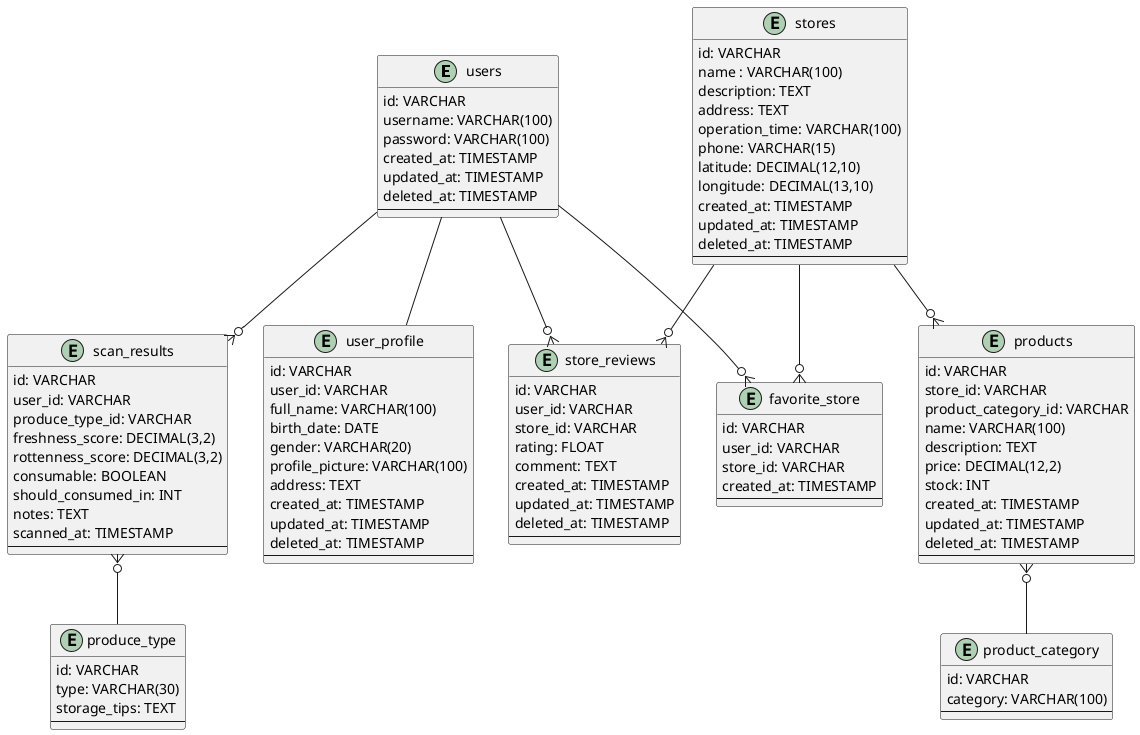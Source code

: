 @startuml fresh-guard-erd

entity users {
    id: VARCHAR
    username: VARCHAR(100)
    password: VARCHAR(100)
    created_at: TIMESTAMP
    updated_at: TIMESTAMP
    deleted_at: TIMESTAMP
    --
}

entity user_profile {
    id: VARCHAR
    user_id: VARCHAR
    full_name: VARCHAR(100)
    birth_date: DATE
    gender: VARCHAR(20)
    profile_picture: VARCHAR(100)
    address: TEXT
    created_at: TIMESTAMP
    updated_at: TIMESTAMP
    deleted_at: TIMESTAMP
    --
}

entity scan_results {
    id: VARCHAR
    user_id: VARCHAR
    produce_type_id: VARCHAR
    freshness_score: DECIMAL(3,2)
    rottenness_score: DECIMAL(3,2)
    consumable: BOOLEAN
    should_consumed_in: INT
    notes: TEXT
    scanned_at: TIMESTAMP
    --
}

entity produce_type {
    id: VARCHAR
    type: VARCHAR(30)
    storage_tips: TEXT
    --
}

entity stores {
    id: VARCHAR
    name : VARCHAR(100)
    description: TEXT
    address: TEXT
    operation_time: VARCHAR(100)
    phone: VARCHAR(15)
    latitude: DECIMAL(12,10)
    longitude: DECIMAL(13,10)
    created_at: TIMESTAMP
    updated_at: TIMESTAMP
    deleted_at: TIMESTAMP
    --
}

entity favorite_store {
    id: VARCHAR
    user_id: VARCHAR
    store_id: VARCHAR
    created_at: TIMESTAMP
    --
}

entity store_reviews {
    id: VARCHAR
    user_id: VARCHAR
    store_id: VARCHAR
    rating: FLOAT
    comment: TEXT
    created_at: TIMESTAMP
    updated_at: TIMESTAMP
    deleted_at: TIMESTAMP
    --
}

entity products {
    id: VARCHAR
    store_id: VARCHAR
    product_category_id: VARCHAR
    name: VARCHAR(100)
    description: TEXT
    price: DECIMAL(12,2)
    stock: INT
    created_at: TIMESTAMP
    updated_at: TIMESTAMP
    deleted_at: TIMESTAMP
    ---
}

entity product_category {
    id: VARCHAR
    category: VARCHAR(100)
    ---
}

' Relations
users -- user_profile
users --o{ scan_results
scan_results }o-- produce_type
users --o{ favorite_store
stores --o{ favorite_store
users --o{ store_reviews
stores --o{ store_reviews
stores --o{ products
products }o-- product_category
@enduml